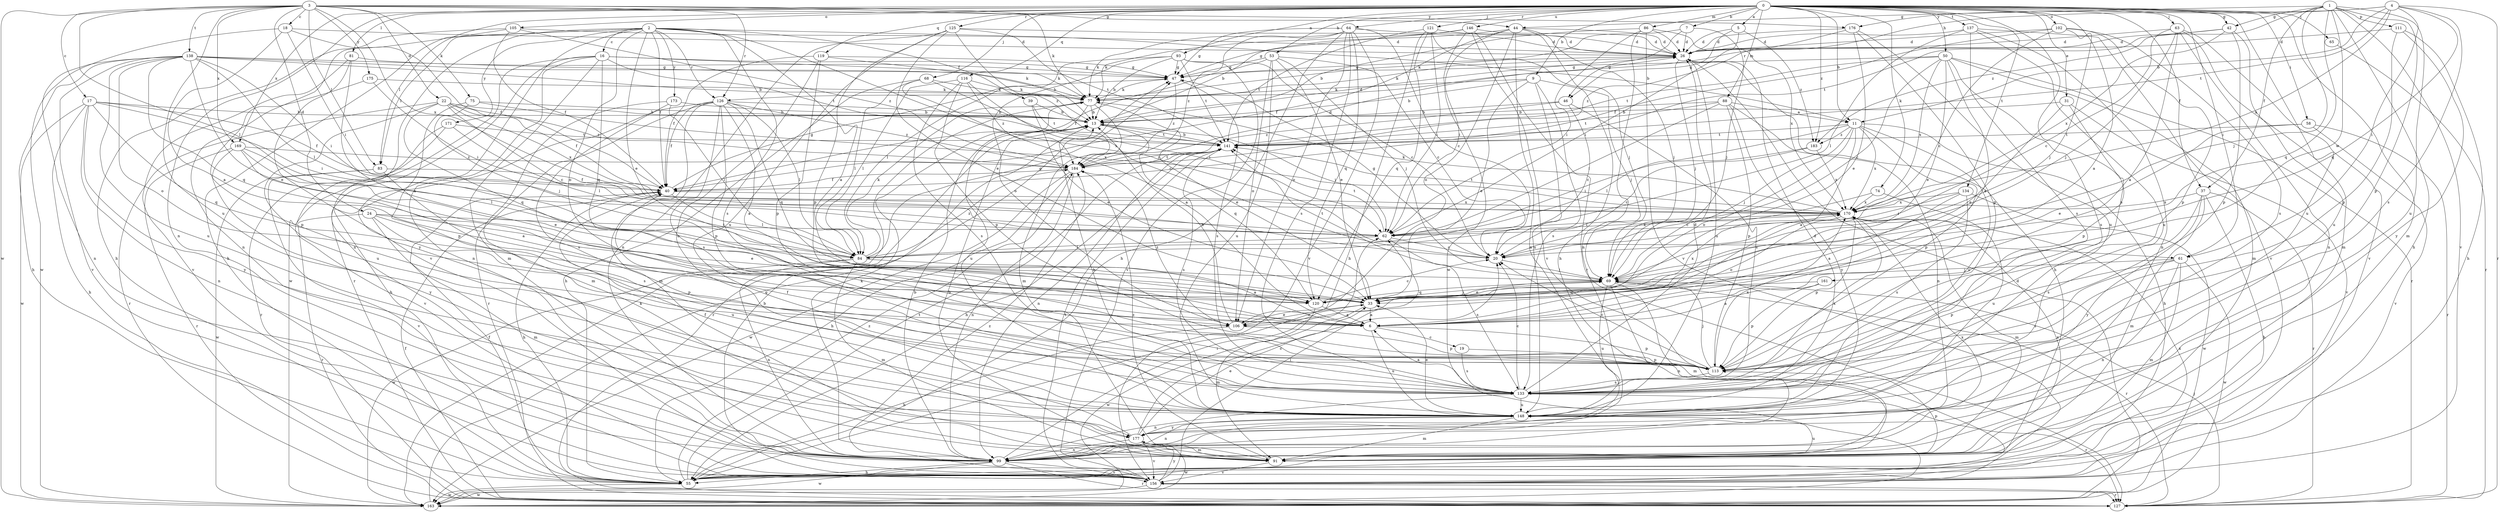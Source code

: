 strict digraph  {
0;
1;
2;
3;
4;
5;
6;
7;
9;
11;
13;
16;
17;
18;
19;
20;
22;
24;
26;
31;
33;
37;
39;
40;
42;
44;
46;
47;
50;
53;
55;
58;
61;
62;
63;
64;
65;
68;
69;
74;
75;
77;
81;
83;
84;
86;
88;
91;
93;
99;
102;
105;
106;
111;
113;
116;
119;
120;
121;
125;
126;
127;
133;
134;
137;
138;
141;
146;
148;
156;
161;
163;
169;
170;
171;
173;
175;
176;
177;
183;
184;
0 -> 5  [label=a];
0 -> 6  [label=a];
0 -> 7  [label=b];
0 -> 9  [label=b];
0 -> 11  [label=b];
0 -> 31  [label=e];
0 -> 37  [label=f];
0 -> 42  [label=g];
0 -> 50  [label=h];
0 -> 53  [label=h];
0 -> 58  [label=i];
0 -> 61  [label=i];
0 -> 63  [label=j];
0 -> 64  [label=j];
0 -> 65  [label=j];
0 -> 68  [label=j];
0 -> 74  [label=k];
0 -> 81  [label=l];
0 -> 83  [label=l];
0 -> 86  [label=m];
0 -> 88  [label=m];
0 -> 91  [label=m];
0 -> 93  [label=n];
0 -> 99  [label=n];
0 -> 102  [label=o];
0 -> 105  [label=o];
0 -> 116  [label=q];
0 -> 119  [label=q];
0 -> 121  [label=r];
0 -> 125  [label=r];
0 -> 133  [label=s];
0 -> 134  [label=t];
0 -> 137  [label=t];
0 -> 146  [label=u];
0 -> 148  [label=u];
0 -> 169  [label=x];
0 -> 183  [label=z];
1 -> 37  [label=f];
1 -> 42  [label=g];
1 -> 44  [label=g];
1 -> 55  [label=h];
1 -> 69  [label=j];
1 -> 111  [label=p];
1 -> 113  [label=p];
1 -> 120  [label=q];
1 -> 148  [label=u];
1 -> 156  [label=v];
1 -> 161  [label=w];
1 -> 183  [label=z];
2 -> 6  [label=a];
2 -> 11  [label=b];
2 -> 16  [label=c];
2 -> 33  [label=e];
2 -> 39  [label=f];
2 -> 40  [label=f];
2 -> 55  [label=h];
2 -> 61  [label=i];
2 -> 83  [label=l];
2 -> 99  [label=n];
2 -> 106  [label=o];
2 -> 126  [label=r];
2 -> 133  [label=s];
2 -> 156  [label=v];
2 -> 171  [label=y];
2 -> 173  [label=y];
3 -> 17  [label=c];
3 -> 18  [label=c];
3 -> 22  [label=d];
3 -> 24  [label=d];
3 -> 44  [label=g];
3 -> 75  [label=k];
3 -> 77  [label=k];
3 -> 83  [label=l];
3 -> 84  [label=l];
3 -> 126  [label=r];
3 -> 138  [label=t];
3 -> 148  [label=u];
3 -> 163  [label=w];
3 -> 169  [label=x];
3 -> 170  [label=x];
3 -> 175  [label=y];
3 -> 176  [label=y];
4 -> 11  [label=b];
4 -> 61  [label=i];
4 -> 120  [label=q];
4 -> 126  [label=r];
4 -> 127  [label=r];
4 -> 133  [label=s];
4 -> 141  [label=t];
4 -> 170  [label=x];
4 -> 176  [label=y];
5 -> 26  [label=d];
5 -> 46  [label=g];
5 -> 62  [label=i];
5 -> 183  [label=z];
6 -> 19  [label=c];
6 -> 113  [label=p];
6 -> 148  [label=u];
7 -> 26  [label=d];
7 -> 46  [label=g];
7 -> 69  [label=j];
7 -> 77  [label=k];
9 -> 13  [label=b];
9 -> 33  [label=e];
9 -> 69  [label=j];
9 -> 77  [label=k];
9 -> 133  [label=s];
9 -> 148  [label=u];
11 -> 6  [label=a];
11 -> 55  [label=h];
11 -> 69  [label=j];
11 -> 84  [label=l];
11 -> 106  [label=o];
11 -> 113  [label=p];
11 -> 141  [label=t];
11 -> 148  [label=u];
11 -> 170  [label=x];
11 -> 183  [label=z];
13 -> 26  [label=d];
13 -> 62  [label=i];
13 -> 120  [label=q];
13 -> 127  [label=r];
13 -> 141  [label=t];
16 -> 47  [label=g];
16 -> 77  [label=k];
16 -> 91  [label=m];
16 -> 99  [label=n];
16 -> 120  [label=q];
16 -> 127  [label=r];
16 -> 141  [label=t];
16 -> 163  [label=w];
17 -> 13  [label=b];
17 -> 40  [label=f];
17 -> 55  [label=h];
17 -> 62  [label=i];
17 -> 99  [label=n];
17 -> 120  [label=q];
17 -> 163  [label=w];
17 -> 177  [label=y];
18 -> 6  [label=a];
18 -> 26  [label=d];
18 -> 40  [label=f];
18 -> 62  [label=i];
18 -> 163  [label=w];
19 -> 113  [label=p];
19 -> 133  [label=s];
20 -> 47  [label=g];
20 -> 69  [label=j];
22 -> 13  [label=b];
22 -> 20  [label=c];
22 -> 40  [label=f];
22 -> 120  [label=q];
22 -> 127  [label=r];
22 -> 148  [label=u];
22 -> 170  [label=x];
22 -> 184  [label=z];
24 -> 33  [label=e];
24 -> 62  [label=i];
24 -> 91  [label=m];
24 -> 113  [label=p];
24 -> 127  [label=r];
24 -> 148  [label=u];
26 -> 47  [label=g];
26 -> 55  [label=h];
26 -> 69  [label=j];
26 -> 77  [label=k];
26 -> 148  [label=u];
31 -> 13  [label=b];
31 -> 33  [label=e];
31 -> 113  [label=p];
31 -> 156  [label=v];
33 -> 6  [label=a];
33 -> 69  [label=j];
33 -> 106  [label=o];
33 -> 163  [label=w];
33 -> 170  [label=x];
37 -> 55  [label=h];
37 -> 91  [label=m];
37 -> 127  [label=r];
37 -> 133  [label=s];
37 -> 170  [label=x];
37 -> 177  [label=y];
39 -> 13  [label=b];
39 -> 33  [label=e];
39 -> 141  [label=t];
40 -> 47  [label=g];
40 -> 55  [label=h];
40 -> 84  [label=l];
40 -> 170  [label=x];
42 -> 26  [label=d];
42 -> 113  [label=p];
42 -> 141  [label=t];
42 -> 148  [label=u];
42 -> 170  [label=x];
44 -> 26  [label=d];
44 -> 40  [label=f];
44 -> 47  [label=g];
44 -> 55  [label=h];
44 -> 62  [label=i];
44 -> 69  [label=j];
44 -> 99  [label=n];
44 -> 106  [label=o];
46 -> 13  [label=b];
46 -> 20  [label=c];
46 -> 133  [label=s];
46 -> 184  [label=z];
47 -> 77  [label=k];
47 -> 133  [label=s];
47 -> 184  [label=z];
50 -> 6  [label=a];
50 -> 20  [label=c];
50 -> 33  [label=e];
50 -> 47  [label=g];
50 -> 91  [label=m];
50 -> 127  [label=r];
50 -> 133  [label=s];
50 -> 141  [label=t];
50 -> 170  [label=x];
53 -> 20  [label=c];
53 -> 33  [label=e];
53 -> 40  [label=f];
53 -> 47  [label=g];
53 -> 69  [label=j];
53 -> 106  [label=o];
53 -> 148  [label=u];
55 -> 40  [label=f];
55 -> 141  [label=t];
55 -> 163  [label=w];
55 -> 170  [label=x];
55 -> 184  [label=z];
58 -> 33  [label=e];
58 -> 127  [label=r];
58 -> 141  [label=t];
58 -> 156  [label=v];
61 -> 69  [label=j];
61 -> 91  [label=m];
61 -> 99  [label=n];
61 -> 113  [label=p];
61 -> 133  [label=s];
61 -> 163  [label=w];
62 -> 20  [label=c];
62 -> 84  [label=l];
62 -> 133  [label=s];
62 -> 141  [label=t];
62 -> 170  [label=x];
63 -> 6  [label=a];
63 -> 20  [label=c];
63 -> 26  [label=d];
63 -> 69  [label=j];
63 -> 91  [label=m];
63 -> 99  [label=n];
63 -> 156  [label=v];
64 -> 20  [label=c];
64 -> 26  [label=d];
64 -> 47  [label=g];
64 -> 55  [label=h];
64 -> 77  [label=k];
64 -> 106  [label=o];
64 -> 120  [label=q];
64 -> 133  [label=s];
64 -> 156  [label=v];
64 -> 184  [label=z];
65 -> 127  [label=r];
68 -> 6  [label=a];
68 -> 55  [label=h];
68 -> 62  [label=i];
68 -> 77  [label=k];
68 -> 84  [label=l];
69 -> 33  [label=e];
69 -> 91  [label=m];
69 -> 99  [label=n];
69 -> 120  [label=q];
69 -> 127  [label=r];
69 -> 141  [label=t];
69 -> 148  [label=u];
74 -> 20  [label=c];
74 -> 148  [label=u];
74 -> 170  [label=x];
75 -> 13  [label=b];
75 -> 69  [label=j];
75 -> 113  [label=p];
75 -> 170  [label=x];
77 -> 13  [label=b];
77 -> 33  [label=e];
77 -> 91  [label=m];
77 -> 148  [label=u];
81 -> 6  [label=a];
81 -> 47  [label=g];
81 -> 156  [label=v];
81 -> 177  [label=y];
83 -> 40  [label=f];
83 -> 133  [label=s];
83 -> 156  [label=v];
83 -> 163  [label=w];
84 -> 6  [label=a];
84 -> 47  [label=g];
84 -> 77  [label=k];
84 -> 91  [label=m];
84 -> 99  [label=n];
84 -> 163  [label=w];
84 -> 184  [label=z];
86 -> 13  [label=b];
86 -> 26  [label=d];
86 -> 62  [label=i];
86 -> 99  [label=n];
86 -> 156  [label=v];
86 -> 170  [label=x];
88 -> 13  [label=b];
88 -> 62  [label=i];
88 -> 99  [label=n];
88 -> 113  [label=p];
88 -> 141  [label=t];
88 -> 177  [label=y];
88 -> 11  [label=a];
91 -> 13  [label=b];
91 -> 113  [label=p];
91 -> 148  [label=u];
91 -> 156  [label=v];
91 -> 170  [label=x];
91 -> 184  [label=z];
93 -> 13  [label=b];
93 -> 20  [label=c];
93 -> 47  [label=g];
93 -> 84  [label=l];
93 -> 106  [label=o];
93 -> 141  [label=t];
93 -> 156  [label=v];
99 -> 13  [label=b];
99 -> 55  [label=h];
99 -> 62  [label=i];
99 -> 77  [label=k];
99 -> 127  [label=r];
99 -> 156  [label=v];
99 -> 163  [label=w];
99 -> 170  [label=x];
102 -> 20  [label=c];
102 -> 26  [label=d];
102 -> 40  [label=f];
102 -> 69  [label=j];
102 -> 113  [label=p];
102 -> 133  [label=s];
105 -> 26  [label=d];
105 -> 40  [label=f];
105 -> 55  [label=h];
105 -> 99  [label=n];
105 -> 184  [label=z];
106 -> 13  [label=b];
106 -> 33  [label=e];
106 -> 55  [label=h];
106 -> 113  [label=p];
106 -> 184  [label=z];
111 -> 26  [label=d];
111 -> 55  [label=h];
111 -> 113  [label=p];
111 -> 177  [label=y];
113 -> 20  [label=c];
113 -> 69  [label=j];
113 -> 133  [label=s];
113 -> 170  [label=x];
116 -> 20  [label=c];
116 -> 77  [label=k];
116 -> 84  [label=l];
116 -> 113  [label=p];
116 -> 133  [label=s];
116 -> 184  [label=z];
119 -> 13  [label=b];
119 -> 40  [label=f];
119 -> 47  [label=g];
119 -> 113  [label=p];
119 -> 148  [label=u];
120 -> 6  [label=a];
120 -> 20  [label=c];
120 -> 91  [label=m];
121 -> 26  [label=d];
121 -> 55  [label=h];
121 -> 62  [label=i];
121 -> 69  [label=j];
121 -> 120  [label=q];
121 -> 141  [label=t];
125 -> 26  [label=d];
125 -> 33  [label=e];
125 -> 99  [label=n];
125 -> 113  [label=p];
125 -> 141  [label=t];
125 -> 148  [label=u];
125 -> 184  [label=z];
126 -> 6  [label=a];
126 -> 13  [label=b];
126 -> 40  [label=f];
126 -> 55  [label=h];
126 -> 84  [label=l];
126 -> 91  [label=m];
126 -> 113  [label=p];
126 -> 120  [label=q];
126 -> 127  [label=r];
126 -> 133  [label=s];
126 -> 184  [label=z];
127 -> 40  [label=f];
127 -> 69  [label=j];
133 -> 6  [label=a];
133 -> 20  [label=c];
133 -> 26  [label=d];
133 -> 40  [label=f];
133 -> 99  [label=n];
133 -> 127  [label=r];
133 -> 148  [label=u];
133 -> 170  [label=x];
134 -> 6  [label=a];
134 -> 62  [label=i];
134 -> 133  [label=s];
134 -> 163  [label=w];
134 -> 170  [label=x];
137 -> 26  [label=d];
137 -> 84  [label=l];
137 -> 99  [label=n];
137 -> 133  [label=s];
137 -> 148  [label=u];
137 -> 156  [label=v];
138 -> 13  [label=b];
138 -> 33  [label=e];
138 -> 47  [label=g];
138 -> 55  [label=h];
138 -> 62  [label=i];
138 -> 77  [label=k];
138 -> 84  [label=l];
138 -> 99  [label=n];
138 -> 106  [label=o];
138 -> 120  [label=q];
138 -> 148  [label=u];
138 -> 156  [label=v];
141 -> 13  [label=b];
141 -> 55  [label=h];
141 -> 99  [label=n];
141 -> 133  [label=s];
141 -> 184  [label=z];
146 -> 13  [label=b];
146 -> 26  [label=d];
146 -> 77  [label=k];
146 -> 127  [label=r];
146 -> 156  [label=v];
146 -> 163  [label=w];
148 -> 13  [label=b];
148 -> 26  [label=d];
148 -> 33  [label=e];
148 -> 91  [label=m];
148 -> 99  [label=n];
148 -> 177  [label=y];
156 -> 13  [label=b];
156 -> 62  [label=i];
156 -> 127  [label=r];
156 -> 141  [label=t];
156 -> 163  [label=w];
156 -> 177  [label=y];
156 -> 184  [label=z];
161 -> 6  [label=a];
161 -> 113  [label=p];
161 -> 120  [label=q];
163 -> 26  [label=d];
163 -> 47  [label=g];
163 -> 77  [label=k];
169 -> 6  [label=a];
169 -> 33  [label=e];
169 -> 84  [label=l];
169 -> 127  [label=r];
169 -> 177  [label=y];
169 -> 184  [label=z];
170 -> 62  [label=i];
170 -> 77  [label=k];
170 -> 91  [label=m];
170 -> 106  [label=o];
170 -> 113  [label=p];
170 -> 141  [label=t];
171 -> 84  [label=l];
171 -> 127  [label=r];
171 -> 141  [label=t];
171 -> 156  [label=v];
173 -> 13  [label=b];
173 -> 84  [label=l];
173 -> 91  [label=m];
173 -> 133  [label=s];
175 -> 62  [label=i];
175 -> 77  [label=k];
175 -> 113  [label=p];
176 -> 26  [label=d];
176 -> 33  [label=e];
176 -> 113  [label=p];
176 -> 148  [label=u];
176 -> 184  [label=z];
177 -> 20  [label=c];
177 -> 33  [label=e];
177 -> 40  [label=f];
177 -> 91  [label=m];
177 -> 99  [label=n];
177 -> 156  [label=v];
177 -> 163  [label=w];
183 -> 20  [label=c];
183 -> 62  [label=i];
183 -> 170  [label=x];
184 -> 26  [label=d];
184 -> 40  [label=f];
184 -> 55  [label=h];
184 -> 99  [label=n];
184 -> 141  [label=t];
184 -> 163  [label=w];
}
